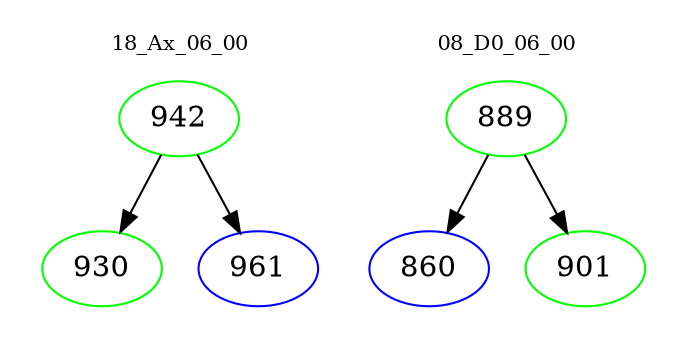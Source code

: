 digraph{
subgraph cluster_0 {
color = white
label = "18_Ax_06_00";
fontsize=10;
T0_942 [label="942", color="green"]
T0_942 -> T0_930 [color="black"]
T0_930 [label="930", color="green"]
T0_942 -> T0_961 [color="black"]
T0_961 [label="961", color="blue"]
}
subgraph cluster_1 {
color = white
label = "08_D0_06_00";
fontsize=10;
T1_889 [label="889", color="green"]
T1_889 -> T1_860 [color="black"]
T1_860 [label="860", color="blue"]
T1_889 -> T1_901 [color="black"]
T1_901 [label="901", color="green"]
}
}
